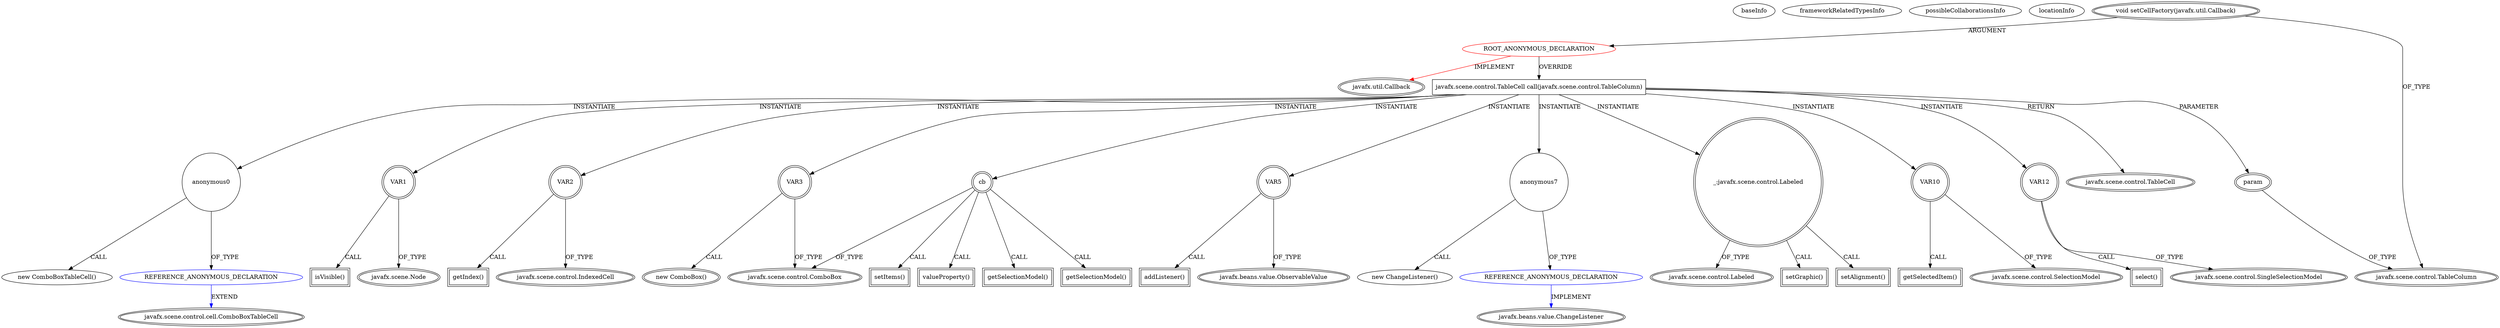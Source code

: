 digraph {
baseInfo[graphId=1850,category="extension_graph",isAnonymous=true,possibleRelation=true]
frameworkRelatedTypesInfo[0="javafx.util.Callback"]
possibleCollaborationsInfo[0="1850~OVERRIDING_METHOD_DECLARATION-INSTANTIATION-~javafx.util.Callback ~javafx.beans.value.ChangeListener ~true~true",1="1850~OVERRIDING_METHOD_DECLARATION-INSTANTIATION-~javafx.util.Callback ~javafx.scene.control.cell.ComboBoxTableCell ~true~true"]
locationInfo[projectName="amonker-Trans",filePath="/amonker-Trans/Trans-master/src/cn/jingyun/trans/Project.java",contextSignature="void initialize()",graphId="1850"]
0[label="ROOT_ANONYMOUS_DECLARATION",vertexType="ROOT_ANONYMOUS_DECLARATION",isFrameworkType=false,color=red]
1[label="javafx.util.Callback",vertexType="FRAMEWORK_INTERFACE_TYPE",isFrameworkType=true,peripheries=2]
2[label="void setCellFactory(javafx.util.Callback)",vertexType="OUTSIDE_CALL",isFrameworkType=true,peripheries=2]
3[label="javafx.scene.control.TableColumn",vertexType="FRAMEWORK_CLASS_TYPE",isFrameworkType=true,peripheries=2]
4[label="javafx.scene.control.TableCell call(javafx.scene.control.TableColumn)",vertexType="OVERRIDING_METHOD_DECLARATION",isFrameworkType=false,shape=box]
5[label="javafx.scene.control.TableCell",vertexType="FRAMEWORK_CLASS_TYPE",isFrameworkType=true,peripheries=2]
6[label="param",vertexType="PARAMETER_DECLARATION",isFrameworkType=true,peripheries=2]
9[label="anonymous0",vertexType="VARIABLE_EXPRESION",isFrameworkType=false,shape=circle]
10[label="REFERENCE_ANONYMOUS_DECLARATION",vertexType="REFERENCE_ANONYMOUS_DECLARATION",isFrameworkType=false,color=blue]
11[label="javafx.scene.control.cell.ComboBoxTableCell",vertexType="FRAMEWORK_CLASS_TYPE",isFrameworkType=true,peripheries=2]
8[label="new ComboBoxTableCell()",vertexType="CONSTRUCTOR_CALL",isFrameworkType=false]
12[label="VAR1",vertexType="VARIABLE_EXPRESION",isFrameworkType=true,peripheries=2,shape=circle]
14[label="javafx.scene.Node",vertexType="FRAMEWORK_CLASS_TYPE",isFrameworkType=true,peripheries=2]
13[label="isVisible()",vertexType="INSIDE_CALL",isFrameworkType=true,peripheries=2,shape=box]
15[label="VAR2",vertexType="VARIABLE_EXPRESION",isFrameworkType=true,peripheries=2,shape=circle]
17[label="javafx.scene.control.IndexedCell",vertexType="FRAMEWORK_CLASS_TYPE",isFrameworkType=true,peripheries=2]
16[label="getIndex()",vertexType="INSIDE_CALL",isFrameworkType=true,peripheries=2,shape=box]
19[label="VAR3",vertexType="VARIABLE_EXPRESION",isFrameworkType=true,peripheries=2,shape=circle]
20[label="javafx.scene.control.ComboBox",vertexType="FRAMEWORK_CLASS_TYPE",isFrameworkType=true,peripheries=2]
18[label="new ComboBox()",vertexType="CONSTRUCTOR_CALL",isFrameworkType=true,peripheries=2]
21[label="cb",vertexType="VARIABLE_EXPRESION",isFrameworkType=true,peripheries=2,shape=circle]
22[label="setItems()",vertexType="INSIDE_CALL",isFrameworkType=true,peripheries=2,shape=box]
24[label="VAR5",vertexType="VARIABLE_EXPRESION",isFrameworkType=true,peripheries=2,shape=circle]
26[label="javafx.beans.value.ObservableValue",vertexType="FRAMEWORK_INTERFACE_TYPE",isFrameworkType=true,peripheries=2]
25[label="addListener()",vertexType="INSIDE_CALL",isFrameworkType=true,peripheries=2,shape=box]
28[label="valueProperty()",vertexType="INSIDE_CALL",isFrameworkType=true,peripheries=2,shape=box]
30[label="anonymous7",vertexType="VARIABLE_EXPRESION",isFrameworkType=false,shape=circle]
31[label="REFERENCE_ANONYMOUS_DECLARATION",vertexType="REFERENCE_ANONYMOUS_DECLARATION",isFrameworkType=false,color=blue]
32[label="javafx.beans.value.ChangeListener",vertexType="FRAMEWORK_INTERFACE_TYPE",isFrameworkType=true,peripheries=2]
29[label="new ChangeListener()",vertexType="CONSTRUCTOR_CALL",isFrameworkType=false]
33[label="_:javafx.scene.control.Labeled",vertexType="VARIABLE_EXPRESION",isFrameworkType=true,peripheries=2,shape=circle]
35[label="javafx.scene.control.Labeled",vertexType="FRAMEWORK_CLASS_TYPE",isFrameworkType=true,peripheries=2]
34[label="setGraphic()",vertexType="INSIDE_CALL",isFrameworkType=true,peripheries=2,shape=box]
37[label="setAlignment()",vertexType="INSIDE_CALL",isFrameworkType=true,peripheries=2,shape=box]
38[label="VAR10",vertexType="VARIABLE_EXPRESION",isFrameworkType=true,peripheries=2,shape=circle]
40[label="javafx.scene.control.SelectionModel",vertexType="FRAMEWORK_CLASS_TYPE",isFrameworkType=true,peripheries=2]
39[label="getSelectedItem()",vertexType="INSIDE_CALL",isFrameworkType=true,peripheries=2,shape=box]
42[label="getSelectionModel()",vertexType="INSIDE_CALL",isFrameworkType=true,peripheries=2,shape=box]
43[label="VAR12",vertexType="VARIABLE_EXPRESION",isFrameworkType=true,peripheries=2,shape=circle]
45[label="javafx.scene.control.SingleSelectionModel",vertexType="FRAMEWORK_CLASS_TYPE",isFrameworkType=true,peripheries=2]
44[label="select()",vertexType="INSIDE_CALL",isFrameworkType=true,peripheries=2,shape=box]
47[label="getSelectionModel()",vertexType="INSIDE_CALL",isFrameworkType=true,peripheries=2,shape=box]
0->1[label="IMPLEMENT",color=red]
2->0[label="ARGUMENT"]
2->3[label="OF_TYPE"]
0->4[label="OVERRIDE"]
4->5[label="RETURN"]
6->3[label="OF_TYPE"]
4->6[label="PARAMETER"]
4->9[label="INSTANTIATE"]
10->11[label="EXTEND",color=blue]
9->10[label="OF_TYPE"]
9->8[label="CALL"]
4->12[label="INSTANTIATE"]
12->14[label="OF_TYPE"]
12->13[label="CALL"]
4->15[label="INSTANTIATE"]
15->17[label="OF_TYPE"]
15->16[label="CALL"]
4->19[label="INSTANTIATE"]
19->20[label="OF_TYPE"]
19->18[label="CALL"]
4->21[label="INSTANTIATE"]
21->20[label="OF_TYPE"]
21->22[label="CALL"]
4->24[label="INSTANTIATE"]
24->26[label="OF_TYPE"]
24->25[label="CALL"]
21->28[label="CALL"]
4->30[label="INSTANTIATE"]
31->32[label="IMPLEMENT",color=blue]
30->31[label="OF_TYPE"]
30->29[label="CALL"]
4->33[label="INSTANTIATE"]
33->35[label="OF_TYPE"]
33->34[label="CALL"]
33->37[label="CALL"]
4->38[label="INSTANTIATE"]
38->40[label="OF_TYPE"]
38->39[label="CALL"]
21->42[label="CALL"]
4->43[label="INSTANTIATE"]
43->45[label="OF_TYPE"]
43->44[label="CALL"]
21->47[label="CALL"]
}
